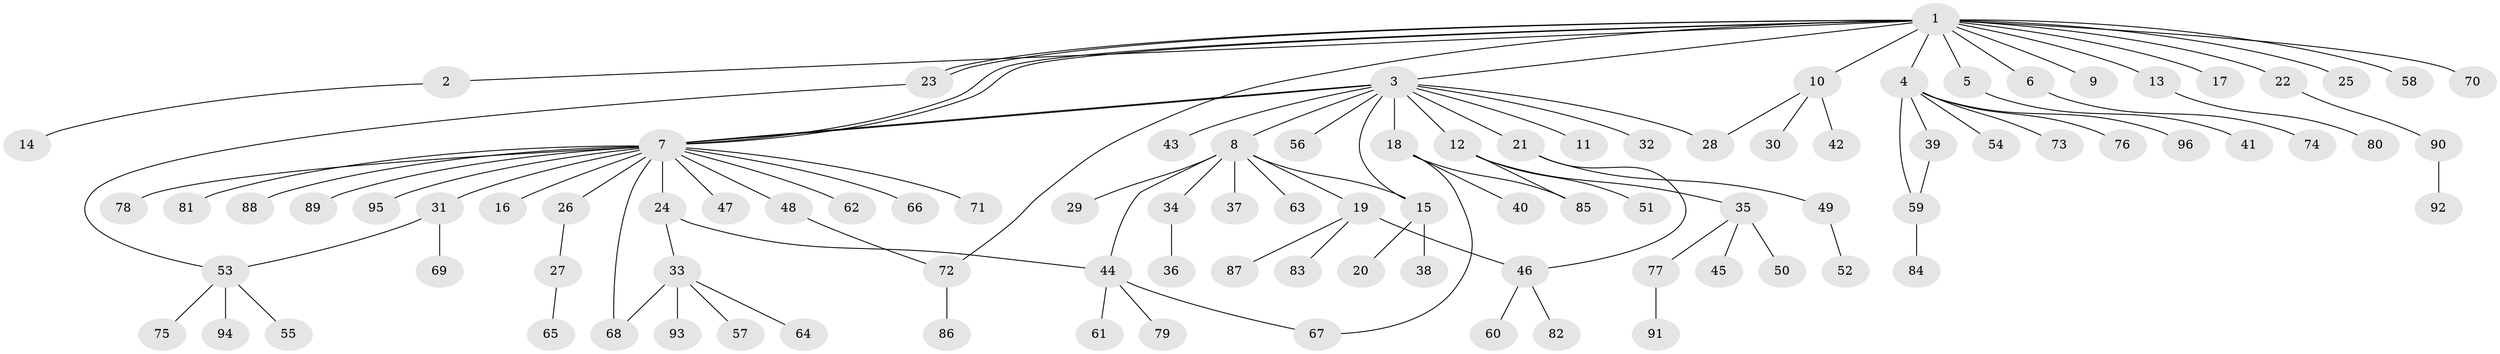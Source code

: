 // coarse degree distribution, {2: 0.2413793103448276, 12: 0.034482758620689655, 1: 0.5517241379310345, 7: 0.034482758620689655, 4: 0.034482758620689655, 5: 0.034482758620689655, 3: 0.034482758620689655, 13: 0.034482758620689655}
// Generated by graph-tools (version 1.1) at 2025/36/03/04/25 23:36:45]
// undirected, 96 vertices, 109 edges
graph export_dot {
  node [color=gray90,style=filled];
  1;
  2;
  3;
  4;
  5;
  6;
  7;
  8;
  9;
  10;
  11;
  12;
  13;
  14;
  15;
  16;
  17;
  18;
  19;
  20;
  21;
  22;
  23;
  24;
  25;
  26;
  27;
  28;
  29;
  30;
  31;
  32;
  33;
  34;
  35;
  36;
  37;
  38;
  39;
  40;
  41;
  42;
  43;
  44;
  45;
  46;
  47;
  48;
  49;
  50;
  51;
  52;
  53;
  54;
  55;
  56;
  57;
  58;
  59;
  60;
  61;
  62;
  63;
  64;
  65;
  66;
  67;
  68;
  69;
  70;
  71;
  72;
  73;
  74;
  75;
  76;
  77;
  78;
  79;
  80;
  81;
  82;
  83;
  84;
  85;
  86;
  87;
  88;
  89;
  90;
  91;
  92;
  93;
  94;
  95;
  96;
  1 -- 2;
  1 -- 3;
  1 -- 4;
  1 -- 5;
  1 -- 6;
  1 -- 7;
  1 -- 7;
  1 -- 9;
  1 -- 10;
  1 -- 13;
  1 -- 17;
  1 -- 22;
  1 -- 23;
  1 -- 23;
  1 -- 25;
  1 -- 58;
  1 -- 70;
  1 -- 72;
  2 -- 14;
  3 -- 7;
  3 -- 7;
  3 -- 8;
  3 -- 11;
  3 -- 12;
  3 -- 15;
  3 -- 18;
  3 -- 21;
  3 -- 28;
  3 -- 32;
  3 -- 43;
  3 -- 56;
  4 -- 39;
  4 -- 54;
  4 -- 59;
  4 -- 73;
  4 -- 76;
  4 -- 96;
  5 -- 41;
  6 -- 74;
  7 -- 16;
  7 -- 24;
  7 -- 26;
  7 -- 31;
  7 -- 47;
  7 -- 48;
  7 -- 62;
  7 -- 66;
  7 -- 68;
  7 -- 71;
  7 -- 78;
  7 -- 81;
  7 -- 88;
  7 -- 89;
  7 -- 95;
  8 -- 15;
  8 -- 19;
  8 -- 29;
  8 -- 34;
  8 -- 37;
  8 -- 44;
  8 -- 63;
  10 -- 28;
  10 -- 30;
  10 -- 42;
  12 -- 35;
  12 -- 51;
  12 -- 85;
  13 -- 80;
  15 -- 20;
  15 -- 38;
  18 -- 40;
  18 -- 67;
  18 -- 85;
  19 -- 46;
  19 -- 83;
  19 -- 87;
  21 -- 46;
  21 -- 49;
  22 -- 90;
  23 -- 53;
  24 -- 33;
  24 -- 44;
  26 -- 27;
  27 -- 65;
  31 -- 53;
  31 -- 69;
  33 -- 57;
  33 -- 64;
  33 -- 68;
  33 -- 93;
  34 -- 36;
  35 -- 45;
  35 -- 50;
  35 -- 77;
  39 -- 59;
  44 -- 61;
  44 -- 67;
  44 -- 79;
  46 -- 60;
  46 -- 82;
  48 -- 72;
  49 -- 52;
  53 -- 55;
  53 -- 75;
  53 -- 94;
  59 -- 84;
  72 -- 86;
  77 -- 91;
  90 -- 92;
}
